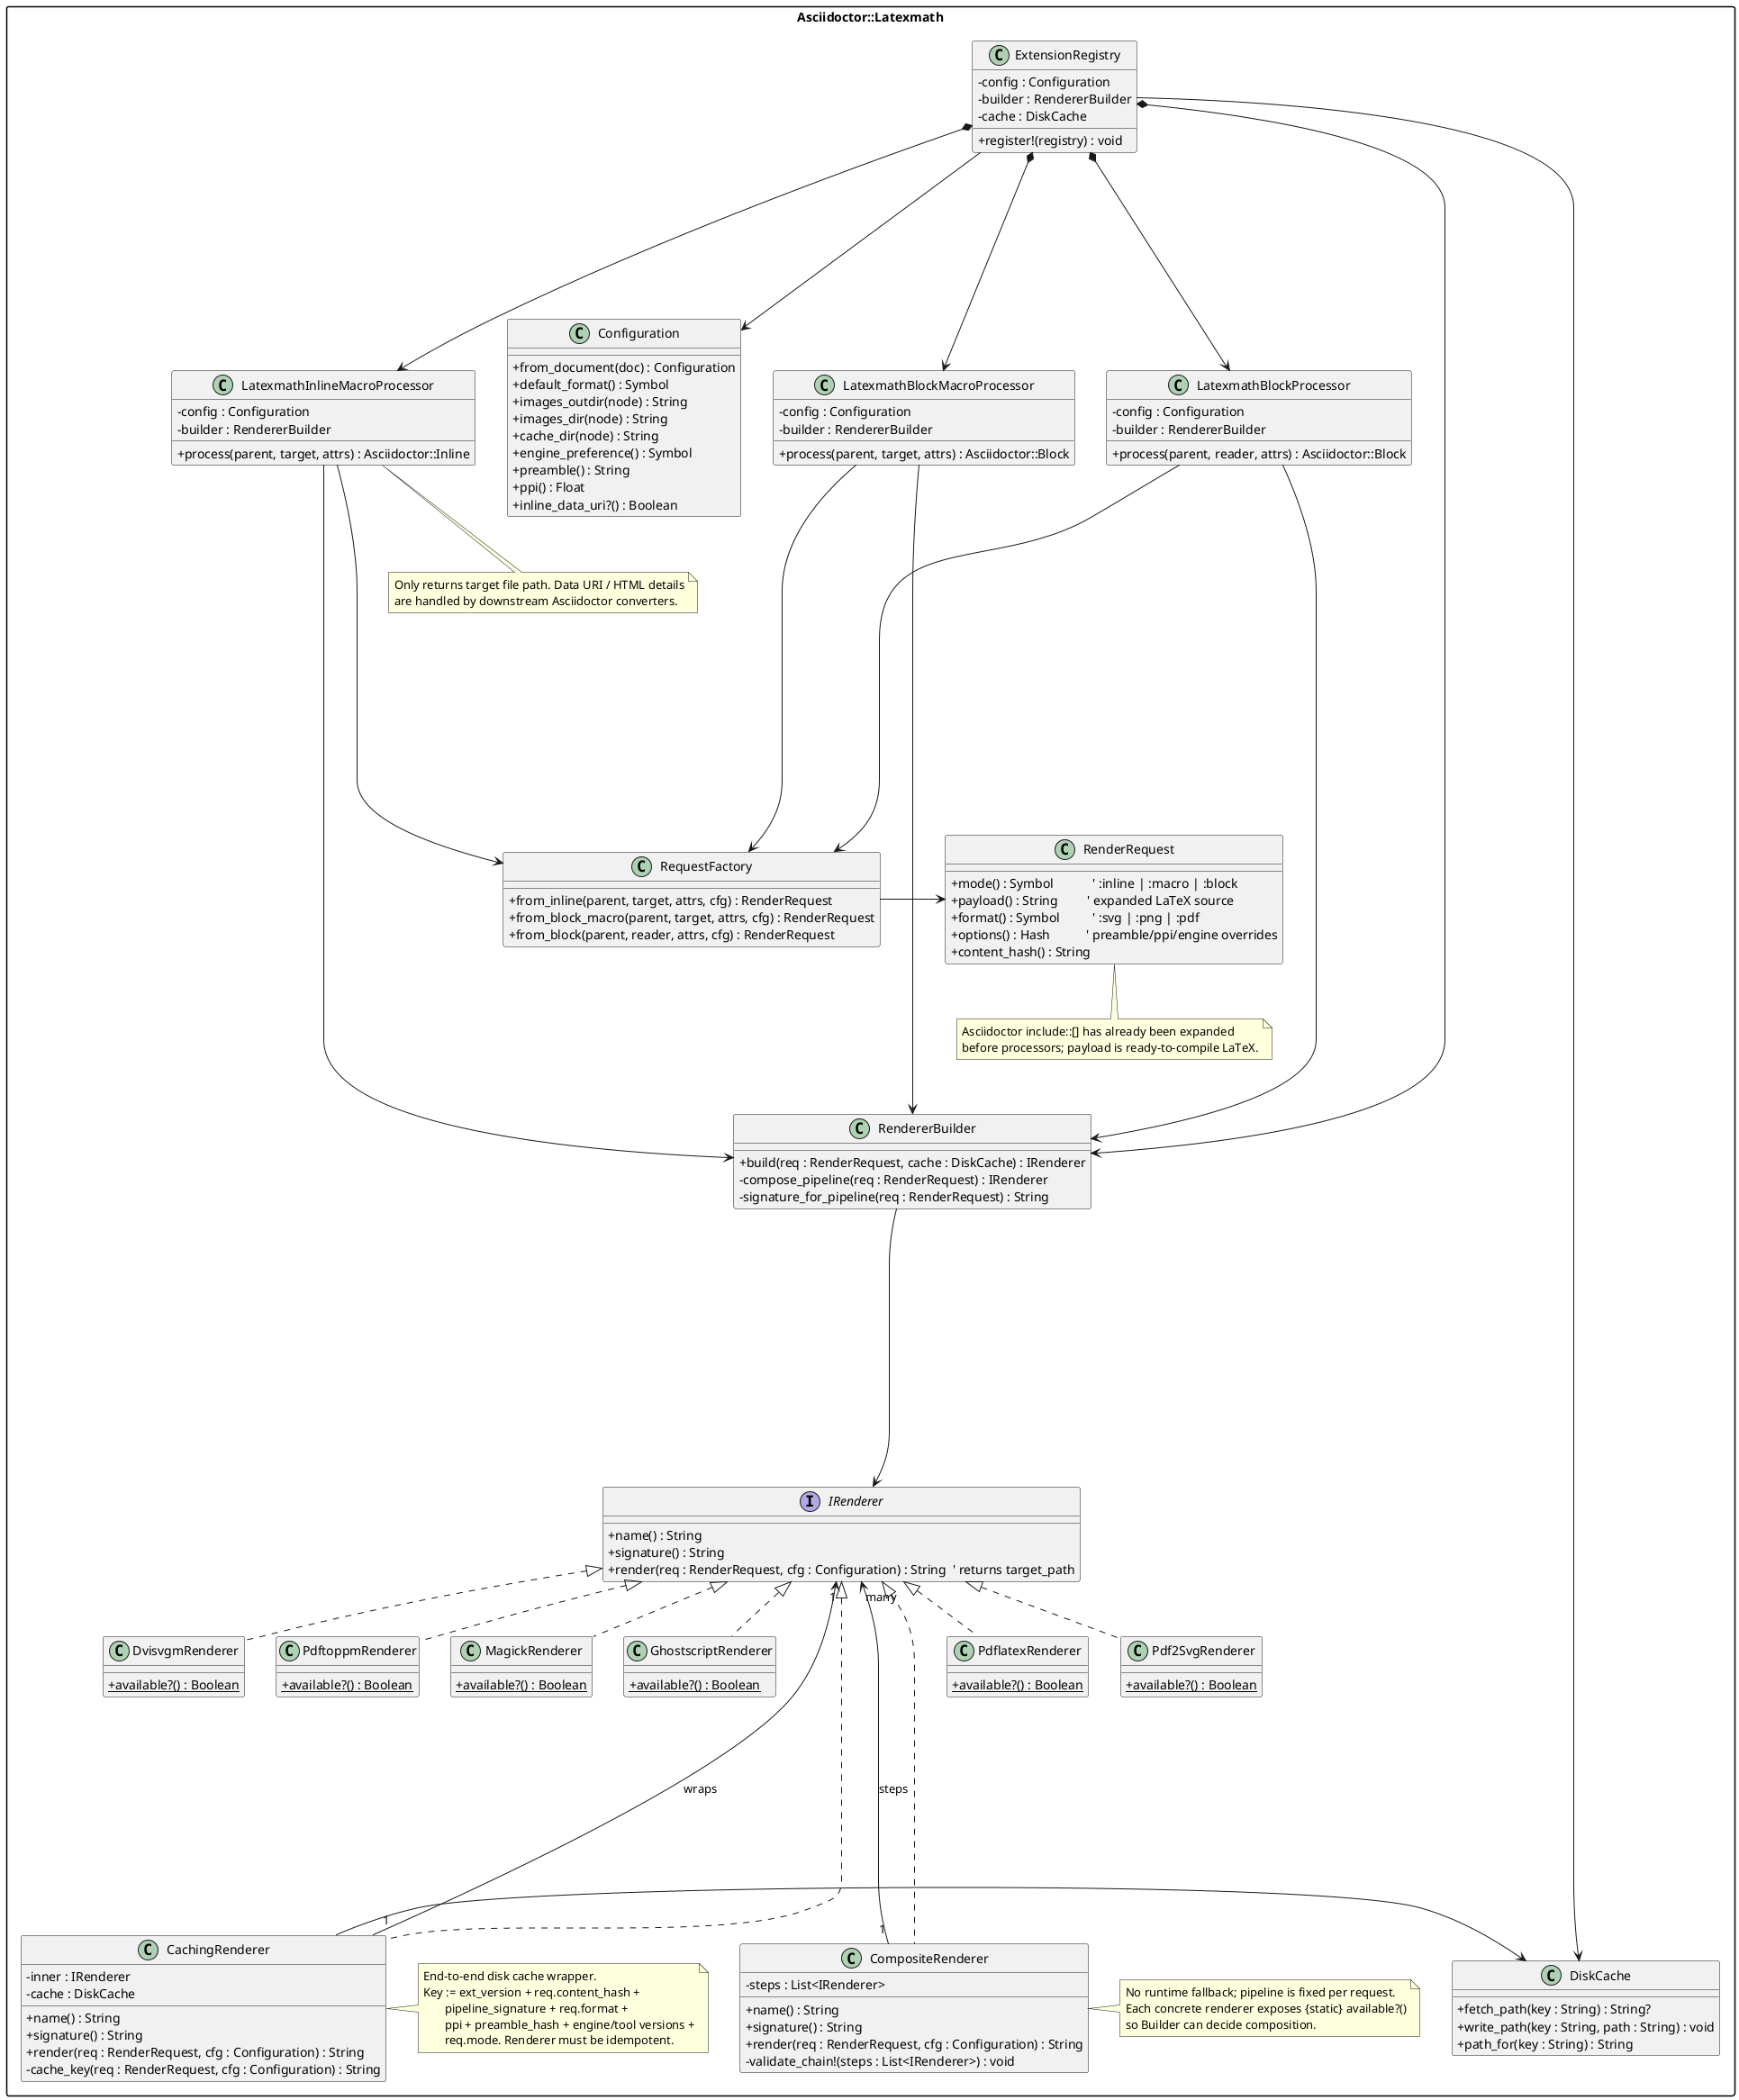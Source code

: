 @startuml asciidoctor-latexmath Class Diagram (Top→Down Layout v2)
skinparam packageStyle rectangle
skinparam classAttributeIconSize 0
top to bottom direction

package "Asciidoctor::Latexmath" {

  ' ====== Layer 0: Entry ======
  class ExtensionRegistry {
    +register!(registry) : void
    -config : Configuration
    -builder : RendererBuilder
    -cache : DiskCache
  }

  ' ====== Layer 1: Wiring & Config ======
  class Configuration {
    +from_document(doc) : Configuration
    +default_format() : Symbol
    +images_outdir(node) : String
    +images_dir(node) : String
    +cache_dir(node) : String
    +engine_preference() : Symbol
    +preamble() : String
    +ppi() : Float
    +inline_data_uri?() : Boolean
  }

  class RendererBuilder {
    +build(req : RenderRequest, cache : DiskCache) : IRenderer
    -compose_pipeline(req : RenderRequest) : IRenderer
    -signature_for_pipeline(req : RenderRequest) : String
  }

  class DiskCache {
    +fetch_path(key : String) : String?
    +write_path(key : String, path : String) : void
    +path_for(key : String) : String
  }

  ' ====== Layer 2: Processors ======
  class LatexmathInlineMacroProcessor {
    +process(parent, target, attrs) : Asciidoctor::Inline
    -config : Configuration
    -builder : RendererBuilder
  }

  class LatexmathBlockMacroProcessor {
    +process(parent, target, attrs) : Asciidoctor::Block
    -config : Configuration
    -builder : RendererBuilder
  }

  class LatexmathBlockProcessor {
    +process(parent, reader, attrs) : Asciidoctor::Block
    -config : Configuration
    -builder : RendererBuilder
  }

  ' ====== Layer 3: Request ======
  class RequestFactory {
    +from_inline(parent, target, attrs, cfg) : RenderRequest
    +from_block_macro(parent, target, attrs, cfg) : RenderRequest
    +from_block(parent, reader, attrs, cfg) : RenderRequest
  }

  class RenderRequest {
    +mode() : Symbol            ' :inline | :macro | :block
    +payload() : String         ' expanded LaTeX source
    +format() : Symbol          ' :svg | :png | :pdf
    +options() : Hash           ' preamble/ppi/engine overrides
    +content_hash() : String
  }

  ' ====== Layer 4: Renderer Abstractions ======
  interface IRenderer {
    +name() : String
    +signature() : String
    +render(req : RenderRequest, cfg : Configuration) : String  ' returns target_path
  }

  class CompositeRenderer {
    +name() : String
    +signature() : String
    +render(req : RenderRequest, cfg : Configuration) : String
    -steps : List<IRenderer>
    -validate_chain!(steps : List<IRenderer>) : void
  }

  class CachingRenderer {
    +name() : String
    +signature() : String
    +render(req : RenderRequest, cfg : Configuration) : String
    -inner : IRenderer
    -cache : DiskCache
    -cache_key(req : RenderRequest, cfg : Configuration) : String
  }

  ' ====== Layer 5: Concrete Renderers ======
  class PdflatexRenderer {
    {static} +available?() : Boolean
  }

  class Pdf2SvgRenderer {
    {static} +available?() : Boolean
  }

  class DvisvgmRenderer {
    {static} +available?() : Boolean
  }

  class PdftoppmRenderer {
    {static} +available?() : Boolean
  }

  class MagickRenderer {
    {static} +available?() : Boolean
  }

  class GhostscriptRenderer {
    {static} +available?() : Boolean
  }

  ' ====== Hierarchy & Directional Layout ======

  ' Composition/ownership from top to lower layers
  ExtensionRegistry *----> RendererBuilder
  ExtensionRegistry *----> LatexmathInlineMacroProcessor
  ExtensionRegistry *----> LatexmathBlockMacroProcessor
  ExtensionRegistry *----> LatexmathBlockProcessor

  ' Registry knows config & cache
  ExtensionRegistry ----> Configuration
  ExtensionRegistry ----> DiskCache

  ' Processors depend on Builder
  LatexmathInlineMacroProcessor ----down----> RendererBuilder
  LatexmathBlockMacroProcessor ----down----> RendererBuilder
  LatexmathBlockProcessor ----down----> RendererBuilder

  ' Processors create requests
  LatexmathInlineMacroProcessor ---down---> RequestFactory
  LatexmathBlockMacroProcessor ---down---> RequestFactory
  LatexmathBlockProcessor ---down---> RequestFactory

  RequestFactory ---right---> RenderRequest

  ' Builder produces a Renderer
  RendererBuilder ---down---> IRenderer

  ' Implementation relationships (interface above, classes below)
  IRenderer <|.. CompositeRenderer
  IRenderer <|.. CachingRenderer
  IRenderer <|.. PdflatexRenderer
  IRenderer <|.. Pdf2SvgRenderer
  IRenderer <|.. DvisvgmRenderer
  IRenderer <|.. PdftoppmRenderer
  IRenderer <|.. MagickRenderer
  IRenderer <|.. GhostscriptRenderer

  ' Renderer compositions/wrapping
  CompositeRenderer "1" ---up---> "many" IRenderer : steps
  CachingRenderer "1" ---up---> "1" IRenderer : wraps
  CachingRenderer ---right---> DiskCache

  ' ====== Notes ======
  note right of CompositeRenderer
    No runtime fallback; pipeline is fixed per request.
    Each concrete renderer exposes {static} available?()
    so Builder can decide composition.
  end note

  note right of CachingRenderer
    End-to-end disk cache wrapper.
    Key := ext_version + req.content_hash +
           pipeline_signature + req.format +
           ppi + preamble_hash + engine/tool versions +
           req.mode. Renderer must be idempotent.
  end note

  note bottom of RenderRequest
    Asciidoctor include::[] has already been expanded
    before processors; payload is ready-to-compile LaTeX.
  end note

  note bottom of LatexmathInlineMacroProcessor
    Only returns target file path. Data URI / HTML details
    are handled by downstream Asciidoctor converters.
  end note
}
@enduml
